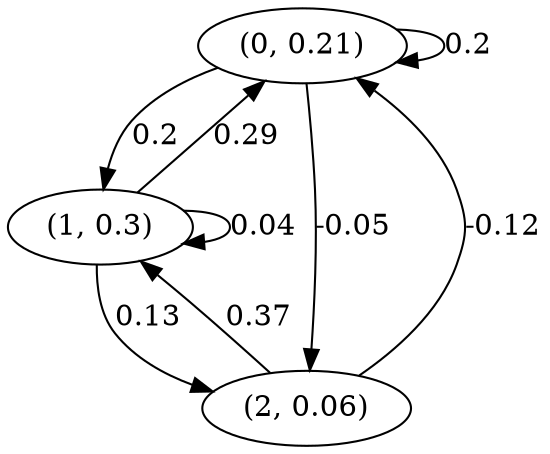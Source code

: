 digraph {
    0 [ label = "(0, 0.21)" ]
    1 [ label = "(1, 0.3)" ]
    2 [ label = "(2, 0.06)" ]
    0 -> 0 [ label = "0.2" ]
    1 -> 1 [ label = "0.04" ]
    1 -> 0 [ label = "0.29" ]
    2 -> 0 [ label = "-0.12" ]
    0 -> 1 [ label = "0.2" ]
    2 -> 1 [ label = "0.37" ]
    0 -> 2 [ label = "-0.05" ]
    1 -> 2 [ label = "0.13" ]
}

